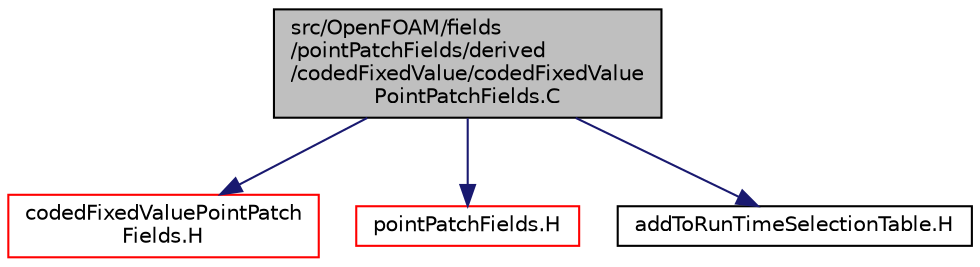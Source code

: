 digraph "src/OpenFOAM/fields/pointPatchFields/derived/codedFixedValue/codedFixedValuePointPatchFields.C"
{
  bgcolor="transparent";
  edge [fontname="Helvetica",fontsize="10",labelfontname="Helvetica",labelfontsize="10"];
  node [fontname="Helvetica",fontsize="10",shape=record];
  Node0 [label="src/OpenFOAM/fields\l/pointPatchFields/derived\l/codedFixedValue/codedFixedValue\lPointPatchFields.C",height=0.2,width=0.4,color="black", fillcolor="grey75", style="filled", fontcolor="black"];
  Node0 -> Node1 [color="midnightblue",fontsize="10",style="solid",fontname="Helvetica"];
  Node1 [label="codedFixedValuePointPatch\lFields.H",height=0.2,width=0.4,color="red",URL="$a10796.html"];
  Node0 -> Node180 [color="midnightblue",fontsize="10",style="solid",fontname="Helvetica"];
  Node180 [label="pointPatchFields.H",height=0.2,width=0.4,color="red",URL="$a10880.html"];
  Node0 -> Node182 [color="midnightblue",fontsize="10",style="solid",fontname="Helvetica"];
  Node182 [label="addToRunTimeSelectionTable.H",height=0.2,width=0.4,color="black",URL="$a09989.html",tooltip="Macros for easy insertion into run-time selection tables. "];
}
